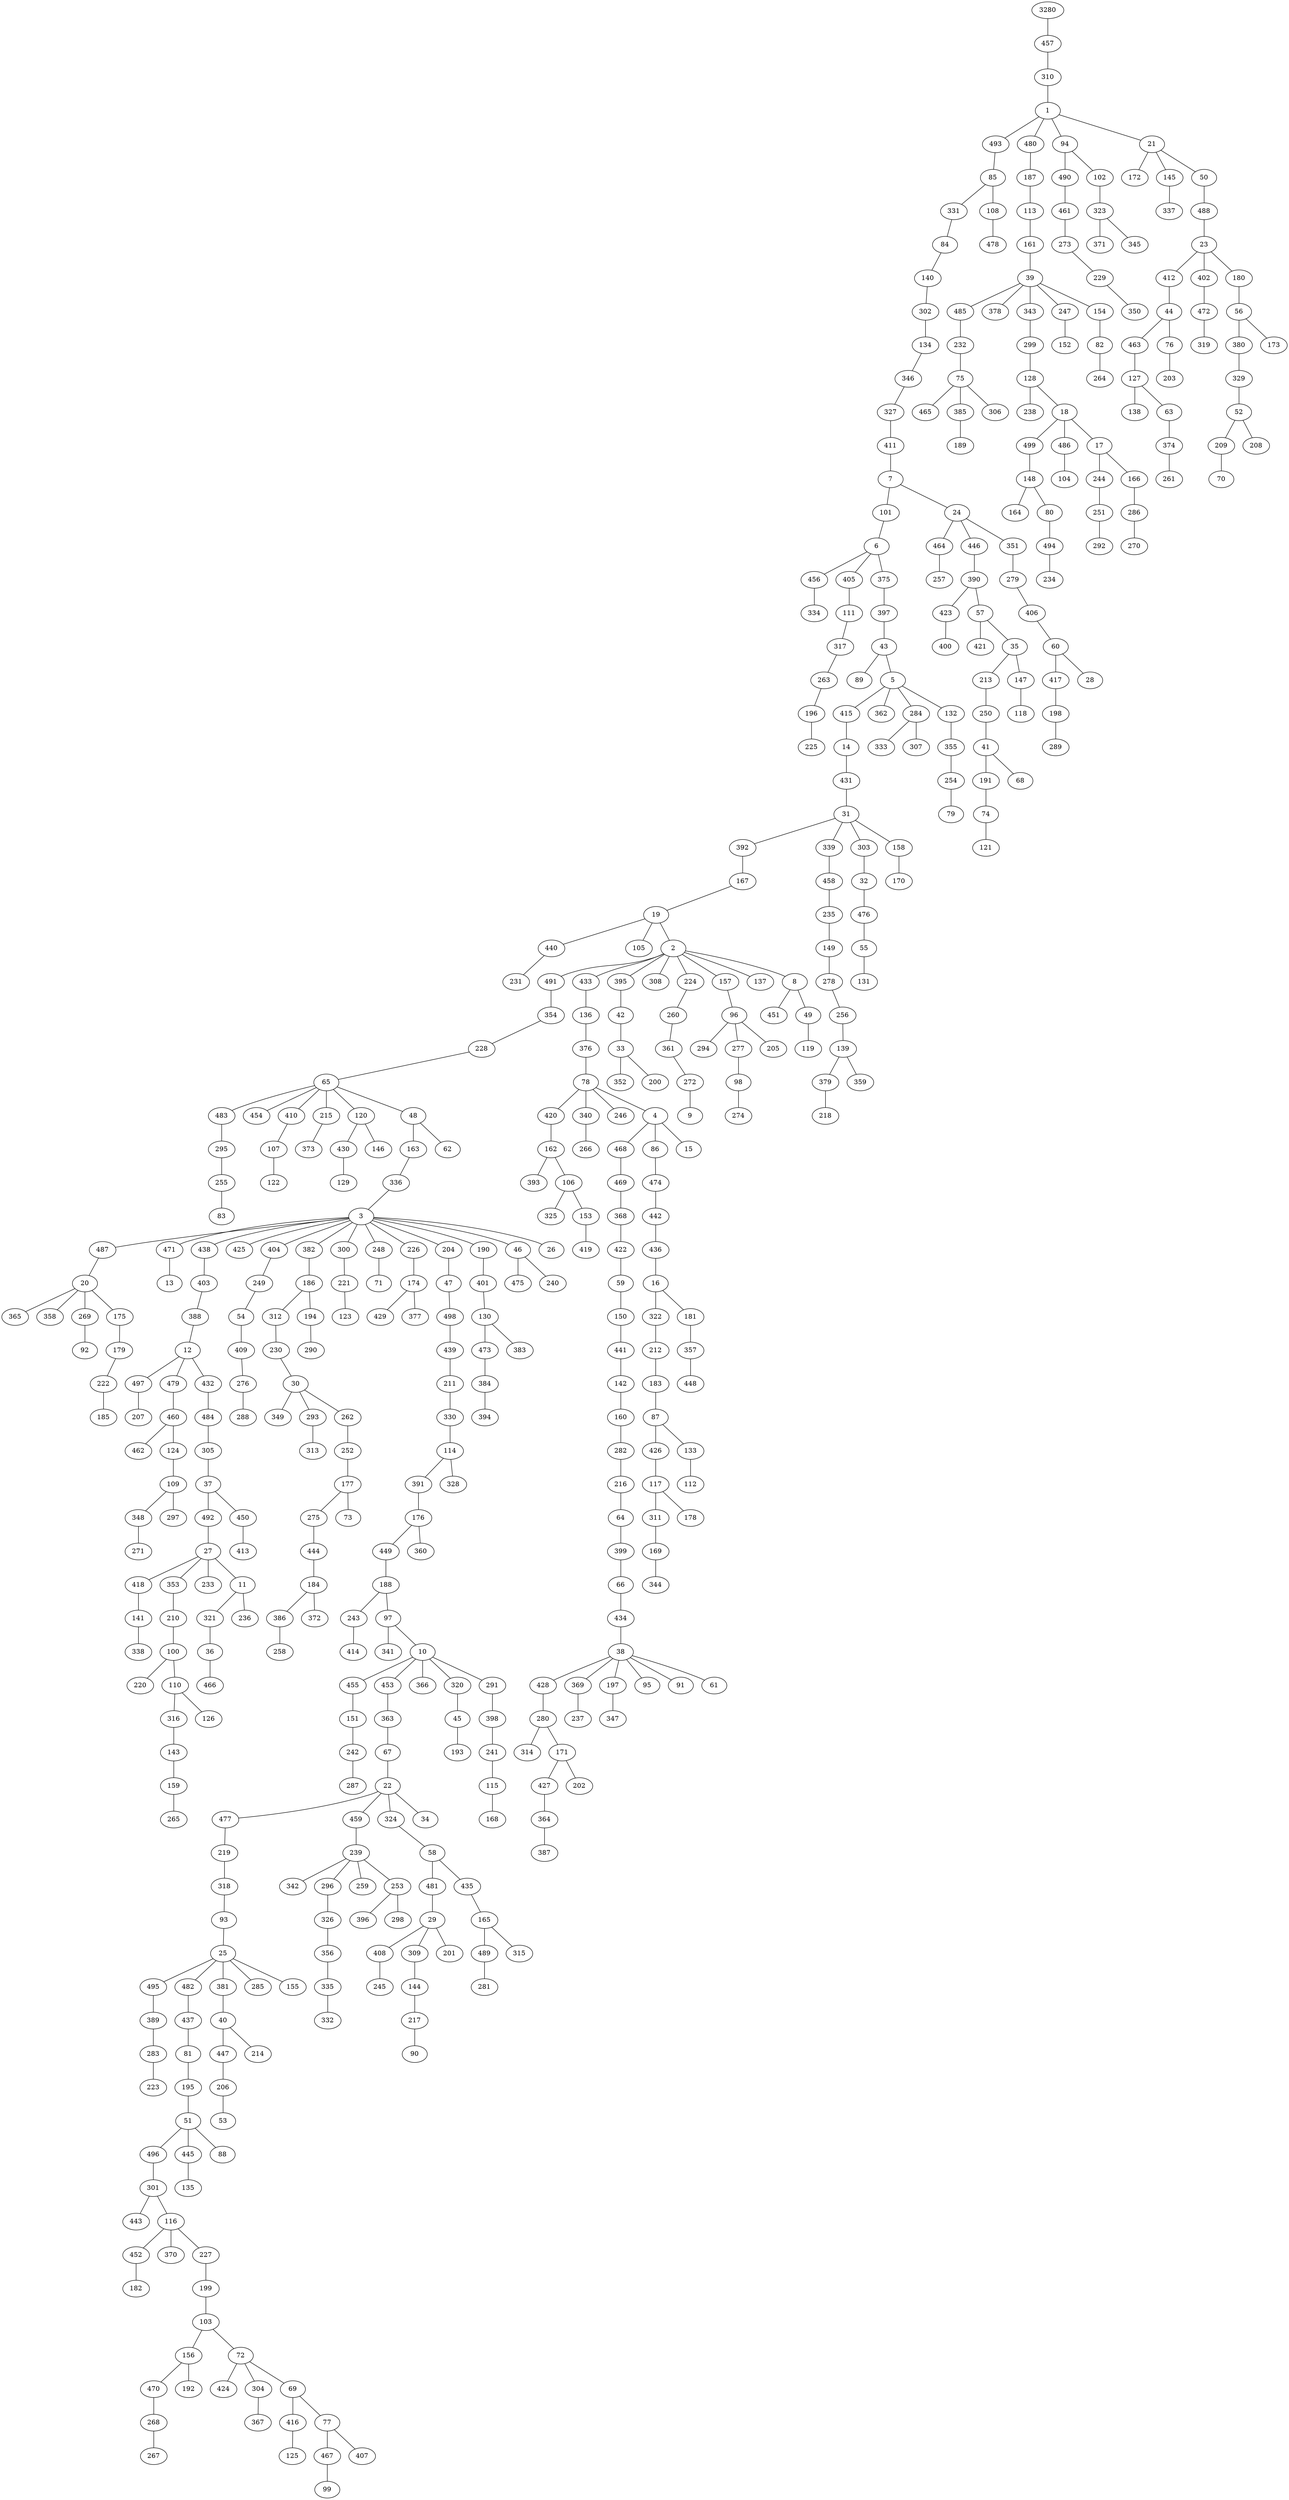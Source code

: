 graph {
    3280 []
    457 []
    310 []
    1 []
    493 []
    85 []
    331 []
    84 []
    140 []
    302 []
    134 []
    346 []
    327 []
    411 []
    7 []
    101 []
    6 []
    456 []
    334 []
    405 []
    111 []
    317 []
    263 []
    196 []
    225 []
    375 []
    397 []
    43 []
    89 []
    5 []
    415 []
    14 []
    431 []
    31 []
    392 []
    167 []
    19 []
    440 []
    231 []
    105 []
    2 []
    491 []
    354 []
    228 []
    65 []
    483 []
    295 []
    255 []
    83 []
    454 []
    410 []
    107 []
    122 []
    215 []
    373 []
    120 []
    430 []
    129 []
    146 []
    48 []
    163 []
    336 []
    3 []
    487 []
    20 []
    365 []
    358 []
    269 []
    92 []
    175 []
    179 []
    222 []
    185 []
    471 []
    13 []
    438 []
    403 []
    388 []
    12 []
    497 []
    207 []
    479 []
    460 []
    462 []
    124 []
    109 []
    348 []
    271 []
    297 []
    432 []
    484 []
    305 []
    37 []
    492 []
    27 []
    418 []
    141 []
    338 []
    353 []
    210 []
    100 []
    220 []
    110 []
    316 []
    143 []
    159 []
    265 []
    126 []
    233 []
    11 []
    321 []
    36 []
    466 []
    236 []
    450 []
    413 []
    425 []
    404 []
    249 []
    54 []
    409 []
    276 []
    288 []
    382 []
    186 []
    312 []
    230 []
    30 []
    349 []
    293 []
    313 []
    262 []
    252 []
    177 []
    275 []
    444 []
    184 []
    386 []
    258 []
    372 []
    73 []
    194 []
    290 []
    300 []
    221 []
    123 []
    248 []
    71 []
    226 []
    174 []
    429 []
    377 []
    204 []
    47 []
    498 []
    439 []
    211 []
    330 []
    114 []
    391 []
    176 []
    449 []
    188 []
    243 []
    414 []
    97 []
    341 []
    10 []
    455 []
    151 []
    242 []
    287 []
    453 []
    363 []
    67 []
    22 []
    477 []
    219 []
    318 []
    93 []
    25 []
    495 []
    389 []
    283 []
    223 []
    482 []
    437 []
    81 []
    195 []
    51 []
    496 []
    301 []
    443 []
    116 []
    452 []
    182 []
    370 []
    227 []
    199 []
    103 []
    156 []
    470 []
    268 []
    267 []
    192 []
    72 []
    424 []
    304 []
    367 []
    69 []
    416 []
    125 []
    77 []
    467 []
    99 []
    407 []
    445 []
    135 []
    88 []
    381 []
    40 []
    447 []
    206 []
    53 []
    214 []
    285 []
    155 []
    459 []
    239 []
    342 []
    296 []
    326 []
    356 []
    335 []
    332 []
    259 []
    253 []
    396 []
    298 []
    324 []
    58 []
    481 []
    29 []
    408 []
    245 []
    309 []
    144 []
    217 []
    90 []
    201 []
    435 []
    165 []
    489 []
    281 []
    315 []
    34 []
    366 []
    320 []
    45 []
    193 []
    291 []
    398 []
    241 []
    115 []
    168 []
    360 []
    328 []
    190 []
    401 []
    130 []
    473 []
    384 []
    394 []
    383 []
    46 []
    475 []
    240 []
    26 []
    62 []
    433 []
    136 []
    376 []
    78 []
    420 []
    162 []
    393 []
    106 []
    325 []
    153 []
    419 []
    340 []
    266 []
    246 []
    4 []
    468 []
    469 []
    368 []
    422 []
    59 []
    150 []
    441 []
    142 []
    160 []
    282 []
    216 []
    64 []
    399 []
    66 []
    434 []
    38 []
    428 []
    280 []
    314 []
    171 []
    427 []
    364 []
    387 []
    202 []
    369 []
    237 []
    197 []
    347 []
    95 []
    91 []
    61 []
    86 []
    474 []
    442 []
    436 []
    16 []
    322 []
    212 []
    183 []
    87 []
    426 []
    117 []
    311 []
    169 []
    344 []
    178 []
    133 []
    112 []
    181 []
    357 []
    448 []
    15 []
    395 []
    42 []
    33 []
    352 []
    200 []
    308 []
    224 []
    260 []
    361 []
    272 []
    9 []
    157 []
    96 []
    294 []
    277 []
    98 []
    274 []
    205 []
    137 []
    8 []
    451 []
    49 []
    119 []
    339 []
    458 []
    235 []
    149 []
    278 []
    256 []
    139 []
    379 []
    218 []
    359 []
    303 []
    32 []
    476 []
    55 []
    131 []
    158 []
    170 []
    362 []
    284 []
    333 []
    307 []
    132 []
    355 []
    254 []
    79 []
    24 []
    464 []
    257 []
    446 []
    390 []
    423 []
    400 []
    57 []
    421 []
    35 []
    213 []
    250 []
    41 []
    191 []
    74 []
    121 []
    68 []
    147 []
    118 []
    351 []
    279 []
    406 []
    60 []
    417 []
    198 []
    289 []
    28 []
    108 []
    478 []
    480 []
    187 []
    113 []
    161 []
    39 []
    485 []
    232 []
    75 []
    465 []
    385 []
    189 []
    306 []
    378 []
    343 []
    299 []
    128 []
    238 []
    18 []
    499 []
    148 []
    164 []
    80 []
    494 []
    234 []
    486 []
    104 []
    17 []
    244 []
    251 []
    292 []
    166 []
    286 []
    270 []
    247 []
    152 []
    154 []
    82 []
    264 []
    94 []
    490 []
    461 []
    273 []
    229 []
    350 []
    102 []
    323 []
    371 []
    345 []
    21 []
    172 []
    145 []
    337 []
    50 []
    488 []
    23 []
    412 []
    44 []
    463 []
    127 []
    138 []
    63 []
    374 []
    261 []
    76 []
    203 []
    402 []
    472 []
    319 []
    180 []
    56 []
    380 []
    329 []
    52 []
    209 []
    70 []
    208 []
    173 []
    3280 -- 457
    457 -- 310
    310 -- 1
    1 -- 493
    493 -- 85
    85 -- 331
    331 -- 84
    84 -- 140
    140 -- 302
    302 -- 134
    134 -- 346
    346 -- 327
    327 -- 411
    411 -- 7
    7 -- 101
    101 -- 6
    6 -- 456
    456 -- 334
    6 -- 405
    405 -- 111
    111 -- 317
    317 -- 263
    263 -- 196
    196 -- 225
    6 -- 375
    375 -- 397
    397 -- 43
    43 -- 89
    43 -- 5
    5 -- 415
    415 -- 14
    14 -- 431
    431 -- 31
    31 -- 392
    392 -- 167
    167 -- 19
    19 -- 440
    440 -- 231
    19 -- 105
    19 -- 2
    2 -- 491
    491 -- 354
    354 -- 228
    228 -- 65
    65 -- 483
    483 -- 295
    295 -- 255
    255 -- 83
    65 -- 454
    65 -- 410
    410 -- 107
    107 -- 122
    65 -- 215
    215 -- 373
    65 -- 120
    120 -- 430
    430 -- 129
    120 -- 146
    65 -- 48
    48 -- 163
    163 -- 336
    336 -- 3
    3 -- 487
    487 -- 20
    20 -- 365
    20 -- 358
    20 -- 269
    269 -- 92
    20 -- 175
    175 -- 179
    179 -- 222
    222 -- 185
    3 -- 471
    471 -- 13
    3 -- 438
    438 -- 403
    403 -- 388
    388 -- 12
    12 -- 497
    497 -- 207
    12 -- 479
    479 -- 460
    460 -- 462
    460 -- 124
    124 -- 109
    109 -- 348
    348 -- 271
    109 -- 297
    12 -- 432
    432 -- 484
    484 -- 305
    305 -- 37
    37 -- 492
    492 -- 27
    27 -- 418
    418 -- 141
    141 -- 338
    27 -- 353
    353 -- 210
    210 -- 100
    100 -- 220
    100 -- 110
    110 -- 316
    316 -- 143
    143 -- 159
    159 -- 265
    110 -- 126
    27 -- 233
    27 -- 11
    11 -- 321
    321 -- 36
    36 -- 466
    11 -- 236
    37 -- 450
    450 -- 413
    3 -- 425
    3 -- 404
    404 -- 249
    249 -- 54
    54 -- 409
    409 -- 276
    276 -- 288
    3 -- 382
    382 -- 186
    186 -- 312
    312 -- 230
    230 -- 30
    30 -- 349
    30 -- 293
    293 -- 313
    30 -- 262
    262 -- 252
    252 -- 177
    177 -- 275
    275 -- 444
    444 -- 184
    184 -- 386
    386 -- 258
    184 -- 372
    177 -- 73
    186 -- 194
    194 -- 290
    3 -- 300
    300 -- 221
    221 -- 123
    3 -- 248
    248 -- 71
    3 -- 226
    226 -- 174
    174 -- 429
    174 -- 377
    3 -- 204
    204 -- 47
    47 -- 498
    498 -- 439
    439 -- 211
    211 -- 330
    330 -- 114
    114 -- 391
    391 -- 176
    176 -- 449
    449 -- 188
    188 -- 243
    243 -- 414
    188 -- 97
    97 -- 341
    97 -- 10
    10 -- 455
    455 -- 151
    151 -- 242
    242 -- 287
    10 -- 453
    453 -- 363
    363 -- 67
    67 -- 22
    22 -- 477
    477 -- 219
    219 -- 318
    318 -- 93
    93 -- 25
    25 -- 495
    495 -- 389
    389 -- 283
    283 -- 223
    25 -- 482
    482 -- 437
    437 -- 81
    81 -- 195
    195 -- 51
    51 -- 496
    496 -- 301
    301 -- 443
    301 -- 116
    116 -- 452
    452 -- 182
    116 -- 370
    116 -- 227
    227 -- 199
    199 -- 103
    103 -- 156
    156 -- 470
    470 -- 268
    268 -- 267
    156 -- 192
    103 -- 72
    72 -- 424
    72 -- 304
    304 -- 367
    72 -- 69
    69 -- 416
    416 -- 125
    69 -- 77
    77 -- 467
    467 -- 99
    77 -- 407
    51 -- 445
    445 -- 135
    51 -- 88
    25 -- 381
    381 -- 40
    40 -- 447
    447 -- 206
    206 -- 53
    40 -- 214
    25 -- 285
    25 -- 155
    22 -- 459
    459 -- 239
    239 -- 342
    239 -- 296
    296 -- 326
    326 -- 356
    356 -- 335
    335 -- 332
    239 -- 259
    239 -- 253
    253 -- 396
    253 -- 298
    22 -- 324
    324 -- 58
    58 -- 481
    481 -- 29
    29 -- 408
    408 -- 245
    29 -- 309
    309 -- 144
    144 -- 217
    217 -- 90
    29 -- 201
    58 -- 435
    435 -- 165
    165 -- 489
    489 -- 281
    165 -- 315
    22 -- 34
    10 -- 366
    10 -- 320
    320 -- 45
    45 -- 193
    10 -- 291
    291 -- 398
    398 -- 241
    241 -- 115
    115 -- 168
    176 -- 360
    114 -- 328
    3 -- 190
    190 -- 401
    401 -- 130
    130 -- 473
    473 -- 384
    384 -- 394
    130 -- 383
    3 -- 46
    46 -- 475
    46 -- 240
    3 -- 26
    48 -- 62
    2 -- 433
    433 -- 136
    136 -- 376
    376 -- 78
    78 -- 420
    420 -- 162
    162 -- 393
    162 -- 106
    106 -- 325
    106 -- 153
    153 -- 419
    78 -- 340
    340 -- 266
    78 -- 246
    78 -- 4
    4 -- 468
    468 -- 469
    469 -- 368
    368 -- 422
    422 -- 59
    59 -- 150
    150 -- 441
    441 -- 142
    142 -- 160
    160 -- 282
    282 -- 216
    216 -- 64
    64 -- 399
    399 -- 66
    66 -- 434
    434 -- 38
    38 -- 428
    428 -- 280
    280 -- 314
    280 -- 171
    171 -- 427
    427 -- 364
    364 -- 387
    171 -- 202
    38 -- 369
    369 -- 237
    38 -- 197
    197 -- 347
    38 -- 95
    38 -- 91
    38 -- 61
    4 -- 86
    86 -- 474
    474 -- 442
    442 -- 436
    436 -- 16
    16 -- 322
    322 -- 212
    212 -- 183
    183 -- 87
    87 -- 426
    426 -- 117
    117 -- 311
    311 -- 169
    169 -- 344
    117 -- 178
    87 -- 133
    133 -- 112
    16 -- 181
    181 -- 357
    357 -- 448
    4 -- 15
    2 -- 395
    395 -- 42
    42 -- 33
    33 -- 352
    33 -- 200
    2 -- 308
    2 -- 224
    224 -- 260
    260 -- 361
    361 -- 272
    272 -- 9
    2 -- 157
    157 -- 96
    96 -- 294
    96 -- 277
    277 -- 98
    98 -- 274
    96 -- 205
    2 -- 137
    2 -- 8
    8 -- 451
    8 -- 49
    49 -- 119
    31 -- 339
    339 -- 458
    458 -- 235
    235 -- 149
    149 -- 278
    278 -- 256
    256 -- 139
    139 -- 379
    379 -- 218
    139 -- 359
    31 -- 303
    303 -- 32
    32 -- 476
    476 -- 55
    55 -- 131
    31 -- 158
    158 -- 170
    5 -- 362
    5 -- 284
    284 -- 333
    284 -- 307
    5 -- 132
    132 -- 355
    355 -- 254
    254 -- 79
    7 -- 24
    24 -- 464
    464 -- 257
    24 -- 446
    446 -- 390
    390 -- 423
    423 -- 400
    390 -- 57
    57 -- 421
    57 -- 35
    35 -- 213
    213 -- 250
    250 -- 41
    41 -- 191
    191 -- 74
    74 -- 121
    41 -- 68
    35 -- 147
    147 -- 118
    24 -- 351
    351 -- 279
    279 -- 406
    406 -- 60
    60 -- 417
    417 -- 198
    198 -- 289
    60 -- 28
    85 -- 108
    108 -- 478
    1 -- 480
    480 -- 187
    187 -- 113
    113 -- 161
    161 -- 39
    39 -- 485
    485 -- 232
    232 -- 75
    75 -- 465
    75 -- 385
    385 -- 189
    75 -- 306
    39 -- 378
    39 -- 343
    343 -- 299
    299 -- 128
    128 -- 238
    128 -- 18
    18 -- 499
    499 -- 148
    148 -- 164
    148 -- 80
    80 -- 494
    494 -- 234
    18 -- 486
    486 -- 104
    18 -- 17
    17 -- 244
    244 -- 251
    251 -- 292
    17 -- 166
    166 -- 286
    286 -- 270
    39 -- 247
    247 -- 152
    39 -- 154
    154 -- 82
    82 -- 264
    1 -- 94
    94 -- 490
    490 -- 461
    461 -- 273
    273 -- 229
    229 -- 350
    94 -- 102
    102 -- 323
    323 -- 371
    323 -- 345
    1 -- 21
    21 -- 172
    21 -- 145
    145 -- 337
    21 -- 50
    50 -- 488
    488 -- 23
    23 -- 412
    412 -- 44
    44 -- 463
    463 -- 127
    127 -- 138
    127 -- 63
    63 -- 374
    374 -- 261
    44 -- 76
    76 -- 203
    23 -- 402
    402 -- 472
    472 -- 319
    23 -- 180
    180 -- 56
    56 -- 380
    380 -- 329
    329 -- 52
    52 -- 209
    209 -- 70
    52 -- 208
    56 -- 173
}
